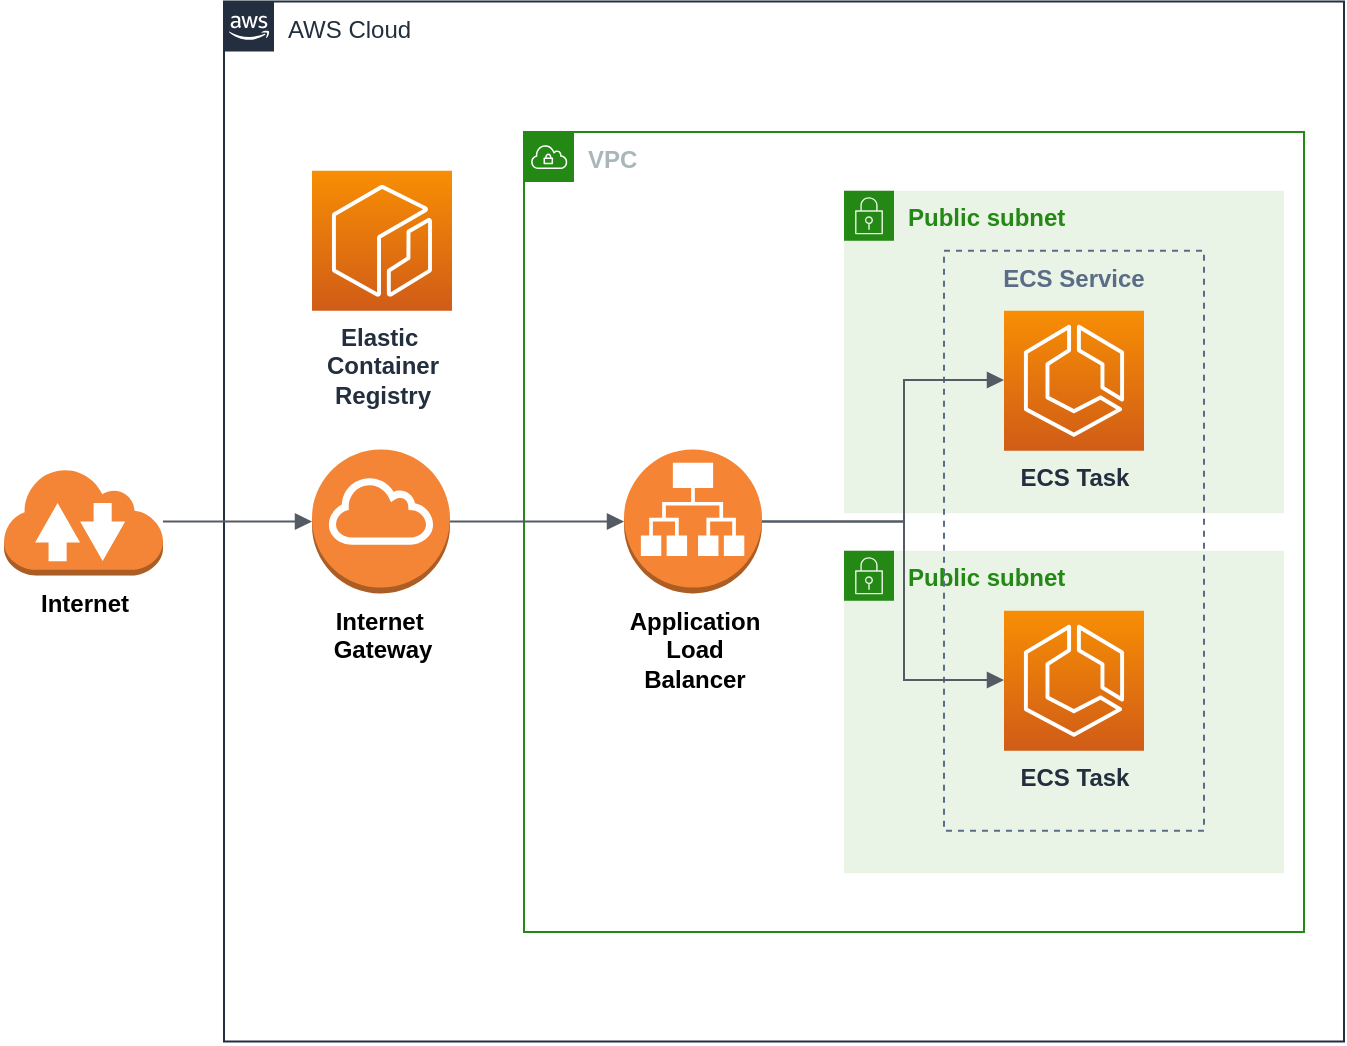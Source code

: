 <mxfile version="13.2.4" type="device"><diagram id="Ht1M8jgEwFfnCIfOTk4-" name="Page-1"><mxGraphModel dx="1368" dy="816" grid="1" gridSize="10" guides="1" tooltips="1" connect="1" arrows="1" fold="1" page="1" pageScale="1" pageWidth="1169" pageHeight="827" math="0" shadow="0"><root><mxCell id="0"/><mxCell id="1" parent="0"/><mxCell id="QMhSMaMKcqBBR_qiJLq--2" value="AWS Cloud" style="points=[[0,0],[0.25,0],[0.5,0],[0.75,0],[1,0],[1,0.25],[1,0.5],[1,0.75],[1,1],[0.75,1],[0.5,1],[0.25,1],[0,1],[0,0.75],[0,0.5],[0,0.25]];outlineConnect=0;gradientColor=none;html=1;whiteSpace=wrap;fontSize=12;fontStyle=0;shape=mxgraph.aws4.group;grIcon=mxgraph.aws4.group_aws_cloud_alt;strokeColor=#232F3E;fillColor=none;verticalAlign=top;align=left;spacingLeft=30;fontColor=#232F3E;dashed=0;" parent="1" vertex="1"><mxGeometry x="240" y="114.69" width="560" height="520.12" as="geometry"/></mxCell><mxCell id="hec2xzI7WDzbk64Mdq_b-20" value="VPC" style="points=[[0,0],[0.25,0],[0.5,0],[0.75,0],[1,0],[1,0.25],[1,0.5],[1,0.75],[1,1],[0.75,1],[0.5,1],[0.25,1],[0,1],[0,0.75],[0,0.5],[0,0.25]];outlineConnect=0;gradientColor=none;html=1;whiteSpace=wrap;fontSize=12;fontStyle=1;shape=mxgraph.aws4.group;grIcon=mxgraph.aws4.group_vpc;strokeColor=#248814;fillColor=none;verticalAlign=top;align=left;spacingLeft=30;fontColor=#AAB7B8;dashed=0;" parent="1" vertex="1"><mxGeometry x="390" y="180" width="390" height="400" as="geometry"/></mxCell><mxCell id="hec2xzI7WDzbk64Mdq_b-19" value="Public subnet" style="points=[[0,0],[0.25,0],[0.5,0],[0.75,0],[1,0],[1,0.25],[1,0.5],[1,0.75],[1,1],[0.75,1],[0.5,1],[0.25,1],[0,1],[0,0.75],[0,0.5],[0,0.25]];outlineConnect=0;gradientColor=none;html=1;whiteSpace=wrap;fontSize=12;fontStyle=1;shape=mxgraph.aws4.group;grIcon=mxgraph.aws4.group_security_group;grStroke=0;strokeColor=#248814;fillColor=#E9F3E6;verticalAlign=top;align=left;spacingLeft=30;fontColor=#248814;dashed=0;" parent="1" vertex="1"><mxGeometry x="550" y="389.38" width="220" height="161.25" as="geometry"/></mxCell><mxCell id="hec2xzI7WDzbk64Mdq_b-3" value="Public subnet" style="points=[[0,0],[0.25,0],[0.5,0],[0.75,0],[1,0],[1,0.25],[1,0.5],[1,0.75],[1,1],[0.75,1],[0.5,1],[0.25,1],[0,1],[0,0.75],[0,0.5],[0,0.25]];outlineConnect=0;gradientColor=none;html=1;whiteSpace=wrap;fontSize=12;fontStyle=1;shape=mxgraph.aws4.group;grIcon=mxgraph.aws4.group_security_group;grStroke=0;strokeColor=#248814;fillColor=#E9F3E6;verticalAlign=top;align=left;spacingLeft=30;fontColor=#248814;dashed=0;" parent="1" vertex="1"><mxGeometry x="550" y="209.38" width="220" height="161.25" as="geometry"/></mxCell><mxCell id="hec2xzI7WDzbk64Mdq_b-17" value="ECS Service" style="fillColor=none;strokeColor=#5A6C86;dashed=1;verticalAlign=top;fontStyle=1;fontColor=#5A6C86;" parent="1" vertex="1"><mxGeometry x="600" y="239.38" width="130" height="290" as="geometry"/></mxCell><mxCell id="hec2xzI7WDzbk64Mdq_b-5" value="&lt;b&gt;Application&lt;br&gt;Load&lt;br&gt;Balancer&lt;/b&gt;" style="outlineConnect=0;dashed=0;verticalLabelPosition=bottom;verticalAlign=top;align=center;html=1;shape=mxgraph.aws3.application_load_balancer;fillColor=#F58534;gradientColor=none;" parent="1" vertex="1"><mxGeometry x="440" y="338.75" width="69" height="72" as="geometry"/></mxCell><mxCell id="hec2xzI7WDzbk64Mdq_b-8" value="&lt;b&gt;Internet&amp;nbsp;&lt;br&gt;Gateway&lt;/b&gt;" style="outlineConnect=0;dashed=0;verticalLabelPosition=bottom;verticalAlign=top;align=center;html=1;shape=mxgraph.aws3.internet_gateway;fillColor=#F58536;gradientColor=none;" parent="1" vertex="1"><mxGeometry x="284" y="338.75" width="69" height="72" as="geometry"/></mxCell><mxCell id="hec2xzI7WDzbk64Mdq_b-9" value="ECS Task" style="outlineConnect=0;fontColor=#232F3E;gradientColor=#F78E04;gradientDirection=north;fillColor=#D05C17;strokeColor=#ffffff;dashed=0;verticalLabelPosition=bottom;verticalAlign=top;align=center;html=1;fontSize=12;fontStyle=1;aspect=fixed;shape=mxgraph.aws4.resourceIcon;resIcon=mxgraph.aws4.ecs;" parent="1" vertex="1"><mxGeometry x="630" y="269.38" width="70" height="70" as="geometry"/></mxCell><mxCell id="hec2xzI7WDzbk64Mdq_b-14" value="ECS Task" style="outlineConnect=0;fontColor=#232F3E;gradientColor=#F78E04;gradientDirection=north;fillColor=#D05C17;strokeColor=#ffffff;dashed=0;verticalLabelPosition=bottom;verticalAlign=top;align=center;html=1;fontSize=12;fontStyle=1;aspect=fixed;shape=mxgraph.aws4.resourceIcon;resIcon=mxgraph.aws4.ecs;" parent="1" vertex="1"><mxGeometry x="630" y="419.38" width="70" height="70" as="geometry"/></mxCell><mxCell id="hec2xzI7WDzbk64Mdq_b-23" value="" style="edgeStyle=orthogonalEdgeStyle;html=1;endArrow=block;elbow=vertical;startArrow=none;endFill=1;strokeColor=#545B64;rounded=0;entryX=0;entryY=0.5;entryDx=0;entryDy=0;entryPerimeter=0;" parent="1" source="hec2xzI7WDzbk64Mdq_b-29" target="hec2xzI7WDzbk64Mdq_b-8" edge="1"><mxGeometry width="100" relative="1" as="geometry"><mxPoint x="320" y="375" as="sourcePoint"/><mxPoint x="350" y="460" as="targetPoint"/></mxGeometry></mxCell><mxCell id="hec2xzI7WDzbk64Mdq_b-26" value="" style="edgeStyle=orthogonalEdgeStyle;html=1;endArrow=block;elbow=vertical;startArrow=none;endFill=1;strokeColor=#545B64;rounded=0;entryX=0;entryY=0.5;entryDx=0;entryDy=0;entryPerimeter=0;exitX=1;exitY=0.5;exitDx=0;exitDy=0;exitPerimeter=0;" parent="1" source="hec2xzI7WDzbk64Mdq_b-8" target="hec2xzI7WDzbk64Mdq_b-5" edge="1"><mxGeometry width="100" relative="1" as="geometry"><mxPoint x="430" y="375" as="sourcePoint"/><mxPoint x="410" y="470" as="targetPoint"/></mxGeometry></mxCell><mxCell id="hec2xzI7WDzbk64Mdq_b-27" value="" style="edgeStyle=orthogonalEdgeStyle;html=1;endArrow=block;elbow=vertical;startArrow=none;endFill=1;strokeColor=#545B64;rounded=0;exitX=1;exitY=0.5;exitDx=0;exitDy=0;exitPerimeter=0;" parent="1" source="hec2xzI7WDzbk64Mdq_b-5" target="hec2xzI7WDzbk64Mdq_b-14" edge="1"><mxGeometry width="100" relative="1" as="geometry"><mxPoint x="340" y="650" as="sourcePoint"/><mxPoint x="440" y="650" as="targetPoint"/><Array as="points"><mxPoint x="580" y="375"/><mxPoint x="580" y="454"/></Array></mxGeometry></mxCell><mxCell id="hec2xzI7WDzbk64Mdq_b-28" value="" style="edgeStyle=orthogonalEdgeStyle;html=1;endArrow=block;elbow=vertical;startArrow=none;endFill=1;strokeColor=#545B64;rounded=0;exitX=1;exitY=0.5;exitDx=0;exitDy=0;exitPerimeter=0;" parent="1" source="hec2xzI7WDzbk64Mdq_b-5" target="hec2xzI7WDzbk64Mdq_b-9" edge="1"><mxGeometry width="100" relative="1" as="geometry"><mxPoint x="549" y="384.88" as="sourcePoint"/><mxPoint x="675" y="429.38" as="targetPoint"/><Array as="points"><mxPoint x="580" y="375"/><mxPoint x="580" y="304"/></Array></mxGeometry></mxCell><mxCell id="hec2xzI7WDzbk64Mdq_b-29" value="&lt;b&gt;Internet&lt;/b&gt;" style="outlineConnect=0;dashed=0;verticalLabelPosition=bottom;verticalAlign=top;align=center;html=1;shape=mxgraph.aws3.internet_2;fillColor=#F58536;gradientColor=none;shadow=0;strokeWidth=3;" parent="1" vertex="1"><mxGeometry x="130" y="347.75" width="79.5" height="54" as="geometry"/></mxCell><mxCell id="pHcIRBHA2WIQ91QN2iAn-1" value="&lt;b&gt;Elastic&amp;nbsp;&lt;br&gt;Container&lt;br&gt;Registry&lt;/b&gt;" style="outlineConnect=0;fontColor=#232F3E;gradientColor=#F78E04;gradientDirection=north;fillColor=#D05C17;strokeColor=#ffffff;dashed=0;verticalLabelPosition=bottom;verticalAlign=top;align=center;html=1;fontSize=12;fontStyle=0;aspect=fixed;shape=mxgraph.aws4.resourceIcon;resIcon=mxgraph.aws4.ecr;" vertex="1" parent="1"><mxGeometry x="284" y="199.38" width="70" height="70" as="geometry"/></mxCell></root></mxGraphModel></diagram></mxfile>
